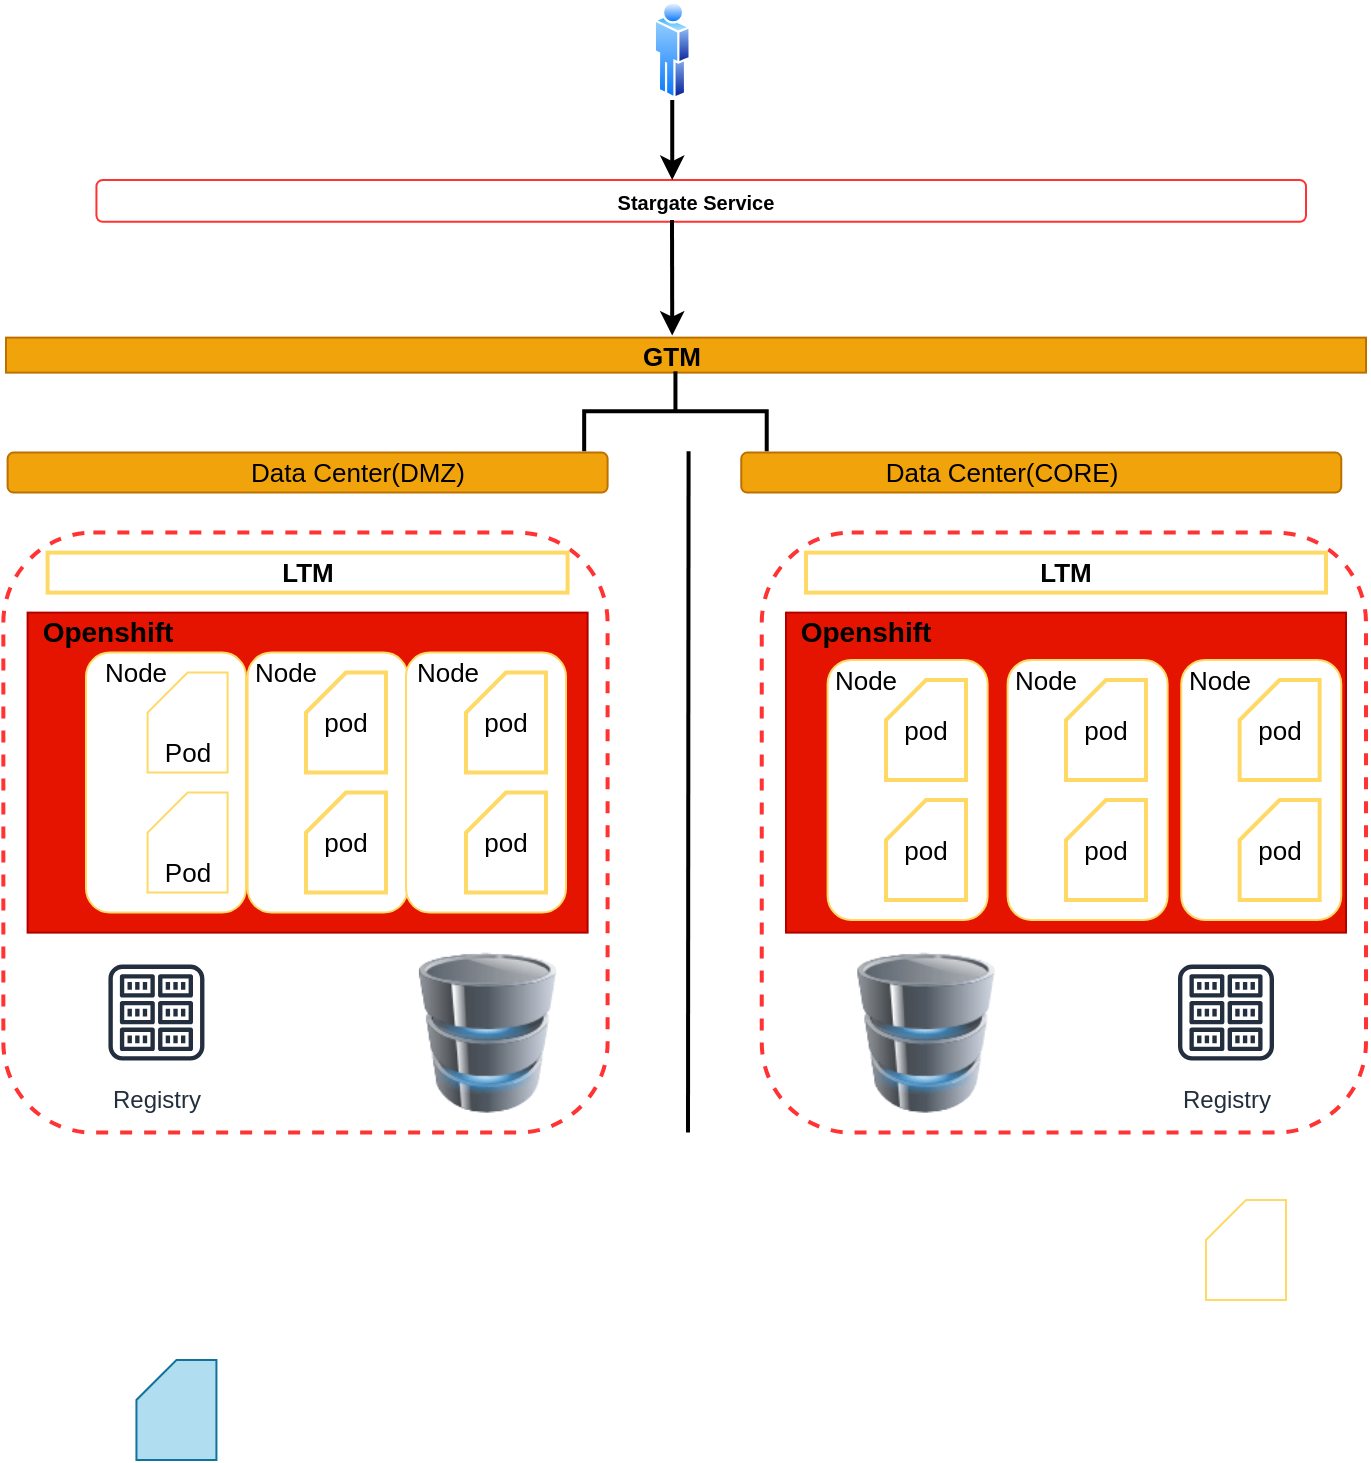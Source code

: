 <mxfile version="14.5.7" type="github">
  <diagram id="MtbKMPOXMnYXm8d6PsFU" name="Page-1">
    <mxGraphModel dx="1038" dy="2191" grid="1" gridSize="10" guides="1" tooltips="1" connect="1" arrows="1" fold="1" page="1" pageScale="1" pageWidth="1100" pageHeight="850" math="0" shadow="0">
      <root>
        <mxCell id="0" />
        <mxCell id="MlDcXop1AC1W3A7whgLZ-9" parent="0" />
        <object label="" id="MlDcXop1AC1W3A7whgLZ-16">
          <mxCell style="whiteSpace=wrap;html=1;shadow=0;dashed=0;verticalAlign=top;labelBackgroundColor=white;spacingTop=3;fillColor=#f0a30a;strokeColor=#BD7000;fontColor=#ffffff;fontStyle=1;labelBorderColor=none;fontSize=13;" parent="MlDcXop1AC1W3A7whgLZ-9" vertex="1">
            <mxGeometry x="80" y="-1501.19" width="680" height="17.5" as="geometry" />
          </mxCell>
        </object>
        <mxCell id="MlDcXop1AC1W3A7whgLZ-18" value="&lt;b&gt;GTM&lt;/b&gt;" style="text;html=1;strokeColor=none;fillColor=none;align=center;verticalAlign=middle;whiteSpace=wrap;rounded=0;fontSize=13;" parent="MlDcXop1AC1W3A7whgLZ-9" vertex="1">
          <mxGeometry x="393.12" y="-1502.19" width="40" height="20" as="geometry" />
        </mxCell>
        <mxCell id="MlDcXop1AC1W3A7whgLZ-19" value="" style="shape=ext;rounded=1;html=1;whiteSpace=wrap;dashed=1;fontSize=13;align=left;strokeColor=#FF3333;strokeWidth=2;" parent="MlDcXop1AC1W3A7whgLZ-9" vertex="1">
          <mxGeometry x="78.67" y="-1403.69" width="302.13" height="300" as="geometry" />
        </mxCell>
        <mxCell id="MlDcXop1AC1W3A7whgLZ-21" value="" style="rounded=1;whiteSpace=wrap;html=1;fontSize=13;fillColor=#f0a30a;strokeColor=#BD7000;fontColor=#ffffff;" parent="MlDcXop1AC1W3A7whgLZ-9" vertex="1">
          <mxGeometry x="80.8" y="-1443.69" width="300" height="20" as="geometry" />
        </mxCell>
        <mxCell id="MlDcXop1AC1W3A7whgLZ-22" value="Data Center(DMZ)" style="text;html=1;strokeColor=none;fillColor=none;align=center;verticalAlign=middle;whiteSpace=wrap;rounded=0;fontSize=13;" parent="MlDcXop1AC1W3A7whgLZ-9" vertex="1">
          <mxGeometry x="170.8" y="-1443.69" width="170" height="20" as="geometry" />
        </mxCell>
        <mxCell id="MlDcXop1AC1W3A7whgLZ-23" value="" style="rounded=1;whiteSpace=wrap;html=1;fontSize=13;fillColor=#f0a30a;strokeColor=#BD7000;fontColor=#ffffff;" parent="MlDcXop1AC1W3A7whgLZ-9" vertex="1">
          <mxGeometry x="447.63" y="-1443.69" width="300" height="20" as="geometry" />
        </mxCell>
        <mxCell id="MlDcXop1AC1W3A7whgLZ-24" value="Data Center(CORE)" style="text;html=1;strokeColor=none;fillColor=none;align=center;verticalAlign=middle;whiteSpace=wrap;rounded=0;fontSize=13;" parent="MlDcXop1AC1W3A7whgLZ-9" vertex="1">
          <mxGeometry x="493.38" y="-1443.69" width="170" height="20" as="geometry" />
        </mxCell>
        <mxCell id="MlDcXop1AC1W3A7whgLZ-25" value="" style="strokeWidth=2;html=1;shape=mxgraph.flowchart.annotation_2;align=left;labelPosition=right;pointerEvents=1;fontSize=13;rotation=90;" parent="MlDcXop1AC1W3A7whgLZ-9" vertex="1">
          <mxGeometry x="394.76" y="-1510" width="39.93" height="91.27" as="geometry" />
        </mxCell>
        <mxCell id="MlDcXop1AC1W3A7whgLZ-27" value="&lt;b&gt;LTM&lt;/b&gt;" style="rounded=0;whiteSpace=wrap;html=1;fontSize=13;strokeColor=#FFD966;strokeWidth=2;" parent="MlDcXop1AC1W3A7whgLZ-9" vertex="1">
          <mxGeometry x="100.8" y="-1393.69" width="260" height="20" as="geometry" />
        </mxCell>
        <mxCell id="MlDcXop1AC1W3A7whgLZ-28" value="" style="shape=ext;rounded=1;html=1;whiteSpace=wrap;fontSize=13;align=left;strokeColor=#FF3333;" parent="MlDcXop1AC1W3A7whgLZ-9" vertex="1">
          <mxGeometry x="125.22" y="-1580" width="604.78" height="20.89" as="geometry" />
        </mxCell>
        <mxCell id="MlDcXop1AC1W3A7whgLZ-29" value="&lt;font style=&quot;font-size: 10px&quot;&gt;&lt;b&gt;Stargate Service&lt;/b&gt;&lt;/font&gt;" style="text;html=1;strokeColor=none;fillColor=none;align=center;verticalAlign=middle;whiteSpace=wrap;rounded=0;fontSize=13;" parent="MlDcXop1AC1W3A7whgLZ-9" vertex="1">
          <mxGeometry x="379.8" y="-1580" width="90" height="20" as="geometry" />
        </mxCell>
        <mxCell id="MlDcXop1AC1W3A7whgLZ-32" value="" style="rounded=0;whiteSpace=wrap;html=1;strokeColor=#B20000;fontSize=13;fillColor=#e51400;fontColor=#ffffff;" parent="MlDcXop1AC1W3A7whgLZ-9" vertex="1">
          <mxGeometry x="90.8" y="-1363.69" width="280" height="160" as="geometry" />
        </mxCell>
        <mxCell id="MlDcXop1AC1W3A7whgLZ-33" value="&lt;b&gt;&lt;font style=&quot;font-size: 14px&quot;&gt;Openshift&lt;/font&gt;&lt;/b&gt;" style="text;html=1;strokeColor=none;fillColor=none;align=center;verticalAlign=middle;whiteSpace=wrap;rounded=0;fontSize=13;" parent="MlDcXop1AC1W3A7whgLZ-9" vertex="1">
          <mxGeometry x="110.8" y="-1363.69" width="40" height="20" as="geometry" />
        </mxCell>
        <mxCell id="MlDcXop1AC1W3A7whgLZ-34" value="" style="rounded=1;whiteSpace=wrap;html=1;strokeColor=#FFD966;fontSize=13;" parent="MlDcXop1AC1W3A7whgLZ-9" vertex="1">
          <mxGeometry x="120" y="-1343.69" width="80" height="130" as="geometry" />
        </mxCell>
        <mxCell id="MlDcXop1AC1W3A7whgLZ-35" value="Node" style="text;html=1;strokeColor=none;fillColor=none;align=center;verticalAlign=middle;whiteSpace=wrap;rounded=0;fontSize=13;" parent="MlDcXop1AC1W3A7whgLZ-9" vertex="1">
          <mxGeometry x="125.22" y="-1343.69" width="40" height="20" as="geometry" />
        </mxCell>
        <mxCell id="vLLnf83wIPIp4JsTKj6S-0" value="" style="shape=card;whiteSpace=wrap;html=1;strokeColor=#FFD966;fontSize=13;size=20;" vertex="1" parent="MlDcXop1AC1W3A7whgLZ-9">
          <mxGeometry x="150.8" y="-1333.69" width="40" height="50" as="geometry" />
        </mxCell>
        <mxCell id="vLLnf83wIPIp4JsTKj6S-1" value="" style="shape=card;whiteSpace=wrap;html=1;strokeColor=#FFD966;fontSize=13;size=20;" vertex="1" parent="MlDcXop1AC1W3A7whgLZ-9">
          <mxGeometry x="150.8" y="-1273.69" width="40" height="50" as="geometry" />
        </mxCell>
        <mxCell id="vLLnf83wIPIp4JsTKj6S-3" value="" style="shape=card;whiteSpace=wrap;html=1;strokeColor=#10739e;fontSize=13;size=20;fillColor=#b1ddf0;" vertex="1" parent="MlDcXop1AC1W3A7whgLZ-9">
          <mxGeometry x="145.22" y="-990" width="40" height="50" as="geometry" />
        </mxCell>
        <mxCell id="vLLnf83wIPIp4JsTKj6S-5" value="" style="shape=card;whiteSpace=wrap;html=1;strokeColor=#FFD966;fontSize=13;size=20;" vertex="1" parent="MlDcXop1AC1W3A7whgLZ-9">
          <mxGeometry x="680" y="-1070" width="40" height="50" as="geometry" />
        </mxCell>
        <mxCell id="vLLnf83wIPIp4JsTKj6S-6" value="Pod" style="text;html=1;strokeColor=none;fillColor=none;align=center;verticalAlign=middle;whiteSpace=wrap;rounded=0;fontSize=13;" vertex="1" parent="MlDcXop1AC1W3A7whgLZ-9">
          <mxGeometry x="150.8" y="-1303.69" width="40" height="20" as="geometry" />
        </mxCell>
        <mxCell id="vLLnf83wIPIp4JsTKj6S-8" value="Pod" style="text;html=1;strokeColor=none;fillColor=none;align=center;verticalAlign=middle;whiteSpace=wrap;rounded=0;fontSize=13;" vertex="1" parent="MlDcXop1AC1W3A7whgLZ-9">
          <mxGeometry x="150.8" y="-1243.69" width="40" height="20" as="geometry" />
        </mxCell>
        <mxCell id="vLLnf83wIPIp4JsTKj6S-18" value="Registry" style="outlineConnect=0;fontColor=#232F3E;gradientColor=none;strokeColor=#232F3E;fillColor=#ffffff;dashed=0;verticalLabelPosition=bottom;verticalAlign=top;align=center;html=1;fontSize=12;fontStyle=0;aspect=fixed;shape=mxgraph.aws4.resourceIcon;resIcon=mxgraph.aws4.registry;" vertex="1" parent="MlDcXop1AC1W3A7whgLZ-9">
          <mxGeometry x="125.22" y="-1193.69" width="60" height="60" as="geometry" />
        </mxCell>
        <mxCell id="vLLnf83wIPIp4JsTKj6S-19" value="" style="image;html=1;image=img/lib/clip_art/computers/Database_128x128.png;strokeColor=#FFD966;fontSize=13;" vertex="1" parent="MlDcXop1AC1W3A7whgLZ-9">
          <mxGeometry x="280.8" y="-1193.69" width="80" height="80" as="geometry" />
        </mxCell>
        <mxCell id="vLLnf83wIPIp4JsTKj6S-20" value="" style="shape=ext;rounded=1;html=1;whiteSpace=wrap;dashed=1;fontSize=13;align=left;strokeColor=#FF3333;strokeWidth=2;" vertex="1" parent="MlDcXop1AC1W3A7whgLZ-9">
          <mxGeometry x="457.87" y="-1403.69" width="302.13" height="300" as="geometry" />
        </mxCell>
        <mxCell id="vLLnf83wIPIp4JsTKj6S-21" value="&lt;b&gt;LTM&lt;/b&gt;" style="rounded=0;whiteSpace=wrap;html=1;fontSize=13;strokeColor=#FFD966;strokeWidth=2;" vertex="1" parent="MlDcXop1AC1W3A7whgLZ-9">
          <mxGeometry x="480" y="-1393.69" width="260" height="20" as="geometry" />
        </mxCell>
        <mxCell id="vLLnf83wIPIp4JsTKj6S-22" value="" style="rounded=0;whiteSpace=wrap;html=1;strokeColor=#B20000;fontSize=13;fillColor=#e51400;fontColor=#ffffff;" vertex="1" parent="MlDcXop1AC1W3A7whgLZ-9">
          <mxGeometry x="470" y="-1363.69" width="280" height="160" as="geometry" />
        </mxCell>
        <mxCell id="vLLnf83wIPIp4JsTKj6S-23" value="&lt;b&gt;&lt;font style=&quot;font-size: 14px&quot;&gt;Openshift&lt;/font&gt;&lt;/b&gt;" style="text;html=1;strokeColor=none;fillColor=none;align=center;verticalAlign=middle;whiteSpace=wrap;rounded=0;fontSize=13;" vertex="1" parent="MlDcXop1AC1W3A7whgLZ-9">
          <mxGeometry x="490" y="-1363.69" width="40" height="20" as="geometry" />
        </mxCell>
        <mxCell id="vLLnf83wIPIp4JsTKj6S-25" value="Node" style="text;html=1;strokeColor=none;fillColor=none;align=center;verticalAlign=middle;whiteSpace=wrap;rounded=0;fontSize=13;" vertex="1" parent="MlDcXop1AC1W3A7whgLZ-9">
          <mxGeometry x="500" y="-1333.69" width="40" height="20" as="geometry" />
        </mxCell>
        <mxCell id="vLLnf83wIPIp4JsTKj6S-38" value="Registry" style="outlineConnect=0;fontColor=#232F3E;gradientColor=none;strokeColor=#232F3E;fillColor=#ffffff;dashed=0;verticalLabelPosition=bottom;verticalAlign=top;align=center;html=1;fontSize=12;fontStyle=0;aspect=fixed;shape=mxgraph.aws4.resourceIcon;resIcon=mxgraph.aws4.registry;" vertex="1" parent="MlDcXop1AC1W3A7whgLZ-9">
          <mxGeometry x="660" y="-1193.69" width="60" height="60" as="geometry" />
        </mxCell>
        <mxCell id="vLLnf83wIPIp4JsTKj6S-39" value="" style="image;html=1;image=img/lib/clip_art/computers/Database_128x128.png;strokeColor=#FFD966;fontSize=13;" vertex="1" parent="MlDcXop1AC1W3A7whgLZ-9">
          <mxGeometry x="500" y="-1193.69" width="80" height="80" as="geometry" />
        </mxCell>
        <mxCell id="vLLnf83wIPIp4JsTKj6S-41" value="" style="endArrow=none;html=1;fontSize=13;entryX=1;entryY=0.5;entryDx=0;entryDy=0;entryPerimeter=0;strokeWidth=2;" edge="1" parent="MlDcXop1AC1W3A7whgLZ-9">
          <mxGeometry width="50" height="50" relative="1" as="geometry">
            <mxPoint x="421" y="-1103.69" as="sourcePoint" />
            <mxPoint x="421.285" y="-1444.405" as="targetPoint" />
          </mxGeometry>
        </mxCell>
        <mxCell id="vLLnf83wIPIp4JsTKj6S-45" value="" style="edgeStyle=orthogonalEdgeStyle;rounded=0;orthogonalLoop=1;jettySize=auto;html=1;strokeWidth=2;fontSize=13;" edge="1" parent="MlDcXop1AC1W3A7whgLZ-9" source="vLLnf83wIPIp4JsTKj6S-42" target="MlDcXop1AC1W3A7whgLZ-29">
          <mxGeometry relative="1" as="geometry">
            <Array as="points">
              <mxPoint x="413" y="-1580" />
              <mxPoint x="413" y="-1580" />
            </Array>
          </mxGeometry>
        </mxCell>
        <mxCell id="vLLnf83wIPIp4JsTKj6S-42" value="" style="aspect=fixed;perimeter=ellipsePerimeter;html=1;align=center;shadow=0;dashed=0;spacingTop=3;image;image=img/lib/active_directory/user.svg;" vertex="1" parent="MlDcXop1AC1W3A7whgLZ-9">
          <mxGeometry x="403.87" y="-1670" width="18.5" height="50" as="geometry" />
        </mxCell>
        <mxCell id="vLLnf83wIPIp4JsTKj6S-43" value="" style="endArrow=classic;html=1;strokeWidth=2;fontSize=13;entryX=0.5;entryY=0;entryDx=0;entryDy=0;" edge="1" parent="MlDcXop1AC1W3A7whgLZ-9" target="MlDcXop1AC1W3A7whgLZ-18">
          <mxGeometry width="50" height="50" relative="1" as="geometry">
            <mxPoint x="413" y="-1560" as="sourcePoint" />
            <mxPoint x="490" y="-1580" as="targetPoint" />
          </mxGeometry>
        </mxCell>
        <mxCell id="vLLnf83wIPIp4JsTKj6S-46" value="" style="rounded=1;whiteSpace=wrap;html=1;strokeColor=#FFD966;fontSize=13;" vertex="1" parent="MlDcXop1AC1W3A7whgLZ-9">
          <mxGeometry x="200.8" y="-1343.69" width="80" height="130" as="geometry" />
        </mxCell>
        <mxCell id="vLLnf83wIPIp4JsTKj6S-47" value="" style="rounded=1;whiteSpace=wrap;html=1;strokeColor=#FFD966;fontSize=13;" vertex="1" parent="MlDcXop1AC1W3A7whgLZ-9">
          <mxGeometry x="280" y="-1343.69" width="80" height="130" as="geometry" />
        </mxCell>
        <mxCell id="vLLnf83wIPIp4JsTKj6S-48" value="Node" style="text;html=1;strokeColor=none;fillColor=none;align=center;verticalAlign=middle;whiteSpace=wrap;rounded=0;fontSize=13;" vertex="1" parent="MlDcXop1AC1W3A7whgLZ-9">
          <mxGeometry x="200" y="-1343.69" width="40" height="20" as="geometry" />
        </mxCell>
        <mxCell id="vLLnf83wIPIp4JsTKj6S-49" value="Node" style="text;html=1;strokeColor=none;fillColor=none;align=center;verticalAlign=middle;whiteSpace=wrap;rounded=0;fontSize=13;" vertex="1" parent="MlDcXop1AC1W3A7whgLZ-9">
          <mxGeometry x="280.8" y="-1343.69" width="40" height="20" as="geometry" />
        </mxCell>
        <mxCell id="vLLnf83wIPIp4JsTKj6S-53" value="pod" style="shape=card;whiteSpace=wrap;html=1;strokeWidth=2;fillColor=none;fontSize=13;size=20;strokeColor=#FFD966;" vertex="1" parent="MlDcXop1AC1W3A7whgLZ-9">
          <mxGeometry x="310" y="-1273.69" width="40" height="50" as="geometry" />
        </mxCell>
        <mxCell id="vLLnf83wIPIp4JsTKj6S-54" value="pod" style="shape=card;whiteSpace=wrap;html=1;strokeWidth=2;fillColor=none;fontSize=13;size=20;strokeColor=#FFD966;" vertex="1" parent="MlDcXop1AC1W3A7whgLZ-9">
          <mxGeometry x="310" y="-1333.69" width="40" height="50" as="geometry" />
        </mxCell>
        <mxCell id="vLLnf83wIPIp4JsTKj6S-55" value="pod" style="shape=card;whiteSpace=wrap;html=1;strokeWidth=2;fontSize=13;size=20;strokeColor=#FFD966;" vertex="1" parent="MlDcXop1AC1W3A7whgLZ-9">
          <mxGeometry x="230" y="-1273.69" width="40" height="50" as="geometry" />
        </mxCell>
        <mxCell id="vLLnf83wIPIp4JsTKj6S-56" value="pod" style="shape=card;whiteSpace=wrap;html=1;strokeWidth=2;fontSize=13;size=20;strokeColor=#FFD966;" vertex="1" parent="MlDcXop1AC1W3A7whgLZ-9">
          <mxGeometry x="230" y="-1333.69" width="40" height="50" as="geometry" />
        </mxCell>
        <mxCell id="vLLnf83wIPIp4JsTKj6S-57" value="" style="rounded=1;whiteSpace=wrap;html=1;strokeColor=#FFD966;fontSize=13;" vertex="1" parent="MlDcXop1AC1W3A7whgLZ-9">
          <mxGeometry x="490.8" y="-1340" width="80" height="130" as="geometry" />
        </mxCell>
        <mxCell id="vLLnf83wIPIp4JsTKj6S-58" value="Node" style="text;html=1;strokeColor=none;fillColor=none;align=center;verticalAlign=middle;whiteSpace=wrap;rounded=0;fontSize=13;" vertex="1" parent="MlDcXop1AC1W3A7whgLZ-9">
          <mxGeometry x="490" y="-1340" width="40" height="20" as="geometry" />
        </mxCell>
        <mxCell id="vLLnf83wIPIp4JsTKj6S-59" value="pod" style="shape=card;whiteSpace=wrap;html=1;strokeWidth=2;fontSize=13;size=20;strokeColor=#FFD966;" vertex="1" parent="MlDcXop1AC1W3A7whgLZ-9">
          <mxGeometry x="520" y="-1270" width="40" height="50" as="geometry" />
        </mxCell>
        <mxCell id="vLLnf83wIPIp4JsTKj6S-60" value="pod" style="shape=card;whiteSpace=wrap;html=1;strokeWidth=2;fontSize=13;size=20;strokeColor=#FFD966;" vertex="1" parent="MlDcXop1AC1W3A7whgLZ-9">
          <mxGeometry x="520" y="-1330" width="40" height="50" as="geometry" />
        </mxCell>
        <mxCell id="vLLnf83wIPIp4JsTKj6S-61" value="" style="rounded=1;whiteSpace=wrap;html=1;strokeColor=#FFD966;fontSize=13;" vertex="1" parent="MlDcXop1AC1W3A7whgLZ-9">
          <mxGeometry x="580.8" y="-1340" width="80" height="130" as="geometry" />
        </mxCell>
        <mxCell id="vLLnf83wIPIp4JsTKj6S-62" value="Node" style="text;html=1;strokeColor=none;fillColor=none;align=center;verticalAlign=middle;whiteSpace=wrap;rounded=0;fontSize=13;" vertex="1" parent="MlDcXop1AC1W3A7whgLZ-9">
          <mxGeometry x="580" y="-1340" width="40" height="20" as="geometry" />
        </mxCell>
        <mxCell id="vLLnf83wIPIp4JsTKj6S-63" value="pod" style="shape=card;whiteSpace=wrap;html=1;strokeWidth=2;fontSize=13;size=20;strokeColor=#FFD966;" vertex="1" parent="MlDcXop1AC1W3A7whgLZ-9">
          <mxGeometry x="610" y="-1270" width="40" height="50" as="geometry" />
        </mxCell>
        <mxCell id="vLLnf83wIPIp4JsTKj6S-64" value="pod" style="shape=card;whiteSpace=wrap;html=1;strokeWidth=2;fontSize=13;size=20;strokeColor=#FFD966;" vertex="1" parent="MlDcXop1AC1W3A7whgLZ-9">
          <mxGeometry x="610" y="-1330" width="40" height="50" as="geometry" />
        </mxCell>
        <mxCell id="vLLnf83wIPIp4JsTKj6S-65" value="" style="rounded=1;whiteSpace=wrap;html=1;strokeColor=#FFD966;fontSize=13;" vertex="1" parent="MlDcXop1AC1W3A7whgLZ-9">
          <mxGeometry x="667.63" y="-1340" width="80" height="130" as="geometry" />
        </mxCell>
        <mxCell id="vLLnf83wIPIp4JsTKj6S-66" value="Node" style="text;html=1;strokeColor=none;fillColor=none;align=center;verticalAlign=middle;whiteSpace=wrap;rounded=0;fontSize=13;" vertex="1" parent="MlDcXop1AC1W3A7whgLZ-9">
          <mxGeometry x="666.83" y="-1340" width="40" height="20" as="geometry" />
        </mxCell>
        <mxCell id="vLLnf83wIPIp4JsTKj6S-67" value="pod" style="shape=card;whiteSpace=wrap;html=1;strokeWidth=2;fontSize=13;size=20;strokeColor=#FFD966;" vertex="1" parent="MlDcXop1AC1W3A7whgLZ-9">
          <mxGeometry x="696.83" y="-1270" width="40" height="50" as="geometry" />
        </mxCell>
        <mxCell id="vLLnf83wIPIp4JsTKj6S-68" value="pod" style="shape=card;whiteSpace=wrap;html=1;strokeWidth=2;fontSize=13;size=20;strokeColor=#FFD966;" vertex="1" parent="MlDcXop1AC1W3A7whgLZ-9">
          <mxGeometry x="696.83" y="-1330" width="40" height="50" as="geometry" />
        </mxCell>
      </root>
    </mxGraphModel>
  </diagram>
</mxfile>
